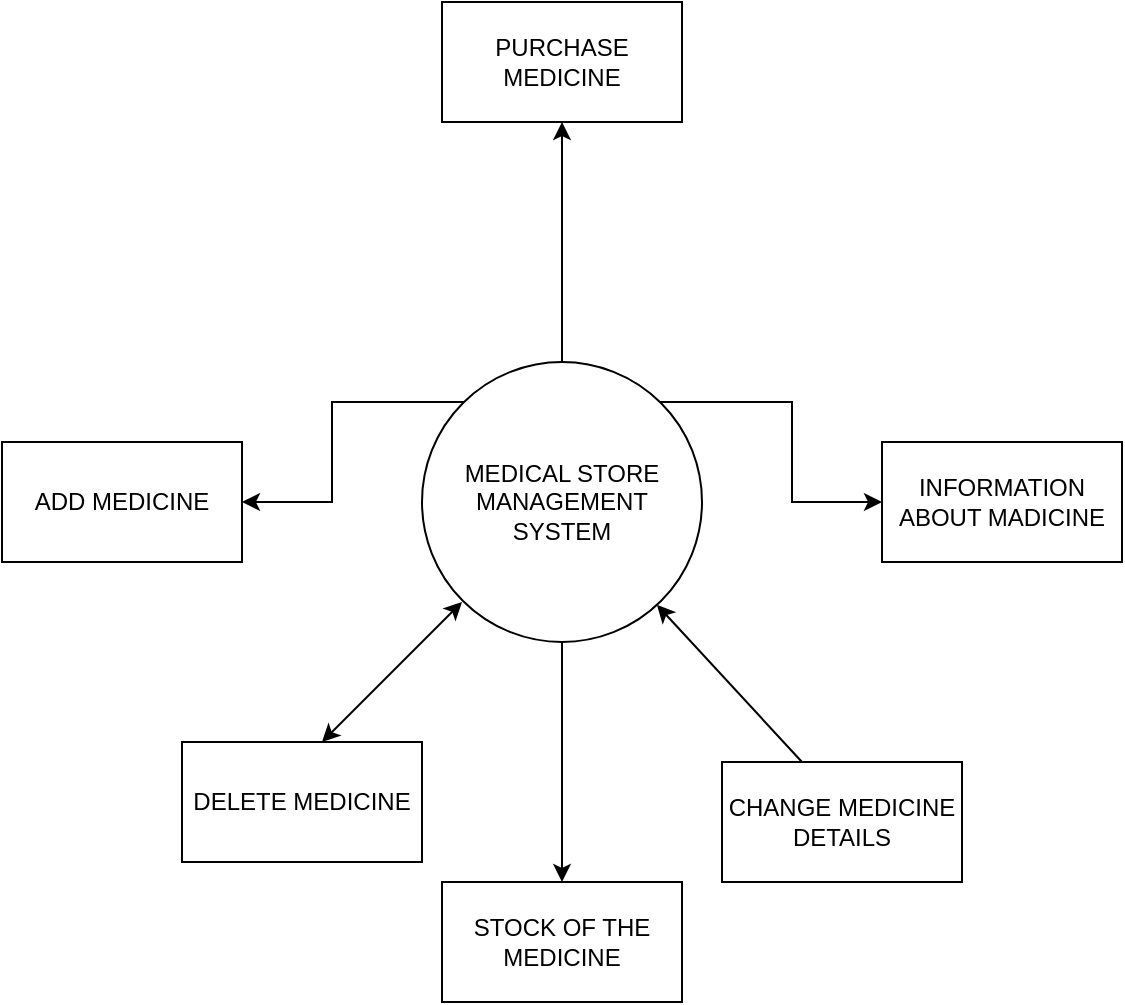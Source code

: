 <mxfile version="15.8.3" type="github">
  <diagram id="sO-5-IXZXnhFO5N58XwL" name="Page-1">
    <mxGraphModel dx="782" dy="428" grid="1" gridSize="10" guides="1" tooltips="1" connect="1" arrows="1" fold="1" page="1" pageScale="1" pageWidth="827" pageHeight="1169" math="0" shadow="0">
      <root>
        <mxCell id="0" />
        <mxCell id="1" parent="0" />
        <mxCell id="yILxylklLLHCHK7-SIXm-3" value="" style="edgeStyle=orthogonalEdgeStyle;rounded=0;orthogonalLoop=1;jettySize=auto;html=1;" edge="1" parent="1" source="yILxylklLLHCHK7-SIXm-1" target="yILxylklLLHCHK7-SIXm-2">
          <mxGeometry relative="1" as="geometry" />
        </mxCell>
        <mxCell id="yILxylklLLHCHK7-SIXm-7" value="" style="edgeStyle=orthogonalEdgeStyle;rounded=0;orthogonalLoop=1;jettySize=auto;html=1;" edge="1" parent="1" source="yILxylklLLHCHK7-SIXm-1" target="yILxylklLLHCHK7-SIXm-6">
          <mxGeometry relative="1" as="geometry">
            <Array as="points">
              <mxPoint x="525" y="330" />
              <mxPoint x="525" y="380" />
            </Array>
          </mxGeometry>
        </mxCell>
        <mxCell id="yILxylklLLHCHK7-SIXm-9" value="" style="edgeStyle=orthogonalEdgeStyle;rounded=0;orthogonalLoop=1;jettySize=auto;html=1;" edge="1" parent="1" source="yILxylklLLHCHK7-SIXm-1" target="yILxylklLLHCHK7-SIXm-8">
          <mxGeometry relative="1" as="geometry" />
        </mxCell>
        <mxCell id="yILxylklLLHCHK7-SIXm-11" value="" style="edgeStyle=orthogonalEdgeStyle;rounded=0;orthogonalLoop=1;jettySize=auto;html=1;" edge="1" parent="1" source="yILxylklLLHCHK7-SIXm-1" target="yILxylklLLHCHK7-SIXm-10">
          <mxGeometry relative="1" as="geometry">
            <Array as="points">
              <mxPoint x="295" y="330" />
              <mxPoint x="295" y="380" />
            </Array>
          </mxGeometry>
        </mxCell>
        <mxCell id="yILxylklLLHCHK7-SIXm-1" value="MEDICAL STORE MANAGEMENT SYSTEM" style="ellipse;whiteSpace=wrap;html=1;aspect=fixed;" vertex="1" parent="1">
          <mxGeometry x="340" y="310" width="140" height="140" as="geometry" />
        </mxCell>
        <mxCell id="yILxylklLLHCHK7-SIXm-2" value="PURCHASE MEDICINE" style="whiteSpace=wrap;html=1;" vertex="1" parent="1">
          <mxGeometry x="350" y="130" width="120" height="60" as="geometry" />
        </mxCell>
        <mxCell id="yILxylklLLHCHK7-SIXm-6" value="INFORMATION ABOUT MADICINE" style="whiteSpace=wrap;html=1;" vertex="1" parent="1">
          <mxGeometry x="570" y="350" width="120" height="60" as="geometry" />
        </mxCell>
        <mxCell id="yILxylklLLHCHK7-SIXm-8" value="STOCK OF THE&lt;br&gt;MEDICINE" style="whiteSpace=wrap;html=1;" vertex="1" parent="1">
          <mxGeometry x="350" y="570" width="120" height="60" as="geometry" />
        </mxCell>
        <mxCell id="yILxylklLLHCHK7-SIXm-10" value="ADD MEDICINE" style="whiteSpace=wrap;html=1;" vertex="1" parent="1">
          <mxGeometry x="130" y="350" width="120" height="60" as="geometry" />
        </mxCell>
        <mxCell id="yILxylklLLHCHK7-SIXm-13" value="" style="endArrow=classic;startArrow=classic;html=1;rounded=0;" edge="1" parent="1">
          <mxGeometry width="50" height="50" relative="1" as="geometry">
            <mxPoint x="290" y="500" as="sourcePoint" />
            <mxPoint x="360" y="430" as="targetPoint" />
          </mxGeometry>
        </mxCell>
        <mxCell id="yILxylklLLHCHK7-SIXm-15" value="DELETE MEDICINE" style="rounded=0;whiteSpace=wrap;html=1;strokeWidth=1;" vertex="1" parent="1">
          <mxGeometry x="220" y="500" width="120" height="60" as="geometry" />
        </mxCell>
        <mxCell id="yILxylklLLHCHK7-SIXm-17" value="" style="endArrow=classic;html=1;rounded=0;" edge="1" parent="1" target="yILxylklLLHCHK7-SIXm-1">
          <mxGeometry width="50" height="50" relative="1" as="geometry">
            <mxPoint x="530" y="510" as="sourcePoint" />
            <mxPoint x="500" y="440" as="targetPoint" />
          </mxGeometry>
        </mxCell>
        <mxCell id="yILxylklLLHCHK7-SIXm-18" value="CHANGE MEDICINE DETAILS" style="rounded=0;whiteSpace=wrap;html=1;strokeWidth=1;" vertex="1" parent="1">
          <mxGeometry x="490" y="510" width="120" height="60" as="geometry" />
        </mxCell>
      </root>
    </mxGraphModel>
  </diagram>
</mxfile>
